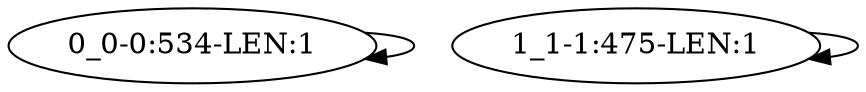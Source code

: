 digraph G {
    "0_0-0:534-LEN:1" -> "0_0-0:534-LEN:1";
    "1_1-1:475-LEN:1" -> "1_1-1:475-LEN:1";
}
